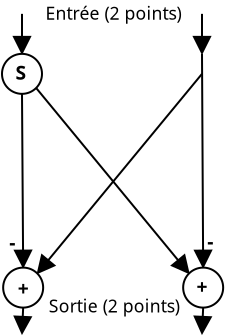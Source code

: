 <?xml version="1.0" encoding="UTF-8"?>
<dia:diagram xmlns:dia="http://www.lysator.liu.se/~alla/dia/"><dia:layer name="Background" visible="true"><dia:object type="Standard - Line" version="0" id="O0"><dia:attribute name="obj_pos"><dia:point val="3,10"/></dia:attribute><dia:attribute name="obj_bb"><dia:rectangle val="2.258,9.95;3.859,18.743"/></dia:attribute><dia:attribute name="conn_endpoints"><dia:point val="3,10"/><dia:point val="3.058,18.688"/></dia:attribute><dia:attribute name="numcp"><dia:int val="1"/></dia:attribute><dia:attribute name="end_arrow"><dia:enum val="3"/></dia:attribute><dia:attribute name="end_arrow_length"><dia:real val="0.8"/></dia:attribute><dia:attribute name="end_arrow_width"><dia:real val="0.8"/></dia:attribute><dia:connections><dia:connection handle="1" to="O12" connection="1"/></dia:connections></dia:object><dia:object type="Standard - Line" version="0" id="O1"><dia:attribute name="obj_pos"><dia:point val="12,8"/></dia:attribute><dia:attribute name="obj_bb"><dia:rectangle val="11.258,7.95;12.859,18.742"/></dia:attribute><dia:attribute name="conn_endpoints"><dia:point val="12,8"/><dia:point val="12.058,18.688"/></dia:attribute><dia:attribute name="numcp"><dia:int val="1"/></dia:attribute><dia:attribute name="end_arrow"><dia:enum val="3"/></dia:attribute><dia:attribute name="end_arrow_length"><dia:real val="0.8"/></dia:attribute><dia:attribute name="end_arrow_width"><dia:real val="0.8"/></dia:attribute><dia:connections><dia:connection handle="1" to="O14" connection="1"/></dia:connections></dia:object><dia:object type="Standard - Line" version="0" id="O2"><dia:attribute name="obj_pos"><dia:point val="12,9"/></dia:attribute><dia:attribute name="obj_bb"><dia:rectangle val="3.117,8.93;12.07,19.529"/></dia:attribute><dia:attribute name="conn_endpoints"><dia:point val="12,9"/><dia:point val="3.766,18.981"/></dia:attribute><dia:attribute name="numcp"><dia:int val="1"/></dia:attribute><dia:attribute name="end_arrow"><dia:enum val="3"/></dia:attribute><dia:attribute name="end_arrow_length"><dia:real val="0.8"/></dia:attribute><dia:attribute name="end_arrow_width"><dia:real val="0.8"/></dia:attribute><dia:connections><dia:connection handle="1" to="O12" connection="2"/></dia:connections></dia:object><dia:object type="Standard - Line" version="0" id="O3"><dia:attribute name="obj_pos"><dia:point val="3.707,9.707"/></dia:attribute><dia:attribute name="obj_bb"><dia:rectangle val="3.637,9.637;12.0,19.528"/></dia:attribute><dia:attribute name="conn_endpoints"><dia:point val="3.707,9.707"/><dia:point val="11.351,18.981"/></dia:attribute><dia:attribute name="numcp"><dia:int val="1"/></dia:attribute><dia:attribute name="end_arrow"><dia:enum val="3"/></dia:attribute><dia:attribute name="end_arrow_length"><dia:real val="0.8"/></dia:attribute><dia:attribute name="end_arrow_width"><dia:real val="0.8"/></dia:attribute><dia:connections><dia:connection handle="0" to="O10" connection="7"/><dia:connection handle="1" to="O14" connection="0"/></dia:connections></dia:object><dia:object type="Standard - Line" version="0" id="O4"><dia:attribute name="obj_pos"><dia:point val="3,6"/></dia:attribute><dia:attribute name="obj_bb"><dia:rectangle val="2.2,5.95;3.8,8.05"/></dia:attribute><dia:attribute name="conn_endpoints"><dia:point val="3,6"/><dia:point val="3,8"/></dia:attribute><dia:attribute name="numcp"><dia:int val="1"/></dia:attribute><dia:attribute name="end_arrow"><dia:enum val="3"/></dia:attribute><dia:attribute name="end_arrow_length"><dia:real val="0.8"/></dia:attribute><dia:attribute name="end_arrow_width"><dia:real val="0.8"/></dia:attribute><dia:connections><dia:connection handle="1" to="O10" connection="1"/></dia:connections></dia:object><dia:object type="Standard - Line" version="0" id="O5"><dia:attribute name="obj_pos"><dia:point val="12,6"/></dia:attribute><dia:attribute name="obj_bb"><dia:rectangle val="11.2,5.95;12.8,8.05"/></dia:attribute><dia:attribute name="conn_endpoints"><dia:point val="12,6"/><dia:point val="12,8"/></dia:attribute><dia:attribute name="numcp"><dia:int val="1"/></dia:attribute><dia:attribute name="end_arrow"><dia:enum val="3"/></dia:attribute><dia:attribute name="end_arrow_length"><dia:real val="0.8"/></dia:attribute><dia:attribute name="end_arrow_width"><dia:real val="0.8"/></dia:attribute></dia:object><dia:object type="Standard - Text" version="0" id="O6"><dia:attribute name="obj_pos"><dia:point val="7.55,6.3"/></dia:attribute><dia:attribute name="obj_bb"><dia:rectangle val="3.575,5.42;11.525,6.52"/></dia:attribute><dia:attribute name="text"><dia:composite type="text"><dia:attribute name="string"><dia:string>#Entrée (2 points)#</dia:string></dia:attribute><dia:attribute name="font"><dia:font name="Helvetica"/></dia:attribute><dia:attribute name="height"><dia:real val="1.1"/></dia:attribute><dia:attribute name="pos"><dia:point val="7.55,6.3"/></dia:attribute><dia:attribute name="color"><dia:color val="#000000"/></dia:attribute><dia:attribute name="alignment"><dia:enum val="1"/></dia:attribute></dia:composite></dia:attribute></dia:object><dia:object type="Standard - Text" version="0" id="O7"><dia:attribute name="obj_pos"><dia:point val="7.608,20.938"/></dia:attribute><dia:attribute name="obj_bb"><dia:rectangle val="3.809,20.058;11.408,21.158"/></dia:attribute><dia:attribute name="text"><dia:composite type="text"><dia:attribute name="string"><dia:string>#Sortie (2 points)#</dia:string></dia:attribute><dia:attribute name="font"><dia:font name="Helvetica"/></dia:attribute><dia:attribute name="height"><dia:real val="1.1"/></dia:attribute><dia:attribute name="pos"><dia:point val="7.608,20.938"/></dia:attribute><dia:attribute name="color"><dia:color val="#000000"/></dia:attribute><dia:attribute name="alignment"><dia:enum val="1"/></dia:attribute></dia:composite></dia:attribute></dia:object><dia:object type="Standard - Text" version="0" id="O8"><dia:attribute name="obj_pos"><dia:point val="2.508,17.788"/></dia:attribute><dia:attribute name="obj_bb"><dia:rectangle val="2.317,16.816;2.7,18.016"/></dia:attribute><dia:attribute name="text"><dia:composite type="text"><dia:attribute name="string"><dia:string>#-#</dia:string></dia:attribute><dia:attribute name="font"><dia:font name="Helvetica-Bold"/></dia:attribute><dia:attribute name="height"><dia:real val="1.2"/></dia:attribute><dia:attribute name="pos"><dia:point val="2.508,17.788"/></dia:attribute><dia:attribute name="color"><dia:color val="#000000"/></dia:attribute><dia:attribute name="alignment"><dia:enum val="1"/></dia:attribute></dia:composite></dia:attribute></dia:object><dia:object type="Standard - Text" version="0" id="O9"><dia:attribute name="obj_pos"><dia:point val="12.408,17.738"/></dia:attribute><dia:attribute name="obj_bb"><dia:rectangle val="12.217,16.766;12.6,17.966"/></dia:attribute><dia:attribute name="text"><dia:composite type="text"><dia:attribute name="string"><dia:string>#-#</dia:string></dia:attribute><dia:attribute name="font"><dia:font name="Helvetica-Bold"/></dia:attribute><dia:attribute name="height"><dia:real val="1.2"/></dia:attribute><dia:attribute name="pos"><dia:point val="12.408,17.738"/></dia:attribute><dia:attribute name="color"><dia:color val="#000000"/></dia:attribute><dia:attribute name="alignment"><dia:enum val="1"/></dia:attribute></dia:composite></dia:attribute></dia:object><dia:group><dia:object type="Standard - Ellipse" version="0" id="O10"><dia:attribute name="obj_pos"><dia:point val="2,8"/></dia:attribute><dia:attribute name="obj_bb"><dia:rectangle val="1.95,7.95;4.05,10.05"/></dia:attribute><dia:attribute name="elem_corner"><dia:point val="2,8"/></dia:attribute><dia:attribute name="elem_width"><dia:real val="2"/></dia:attribute><dia:attribute name="elem_height"><dia:real val="2"/></dia:attribute></dia:object><dia:object type="Standard - Text" version="0" id="O11"><dia:attribute name="obj_pos"><dia:point val="2.95,9.3"/></dia:attribute><dia:attribute name="obj_bb"><dia:rectangle val="2.567,8.328;3.333,9.528"/></dia:attribute><dia:attribute name="text"><dia:composite type="text"><dia:attribute name="string"><dia:string>#S#</dia:string></dia:attribute><dia:attribute name="font"><dia:font name="Helvetica-Bold"/></dia:attribute><dia:attribute name="height"><dia:real val="1.2"/></dia:attribute><dia:attribute name="pos"><dia:point val="2.95,9.3"/></dia:attribute><dia:attribute name="color"><dia:color val="#000000"/></dia:attribute><dia:attribute name="alignment"><dia:enum val="1"/></dia:attribute></dia:composite></dia:attribute></dia:object></dia:group><dia:group><dia:object type="Standard - Ellipse" version="0" id="O12"><dia:attribute name="obj_pos"><dia:point val="2.058,18.688"/></dia:attribute><dia:attribute name="obj_bb"><dia:rectangle val="2.008,18.638;4.108,20.738"/></dia:attribute><dia:attribute name="elem_corner"><dia:point val="2.058,18.688"/></dia:attribute><dia:attribute name="elem_width"><dia:real val="2"/></dia:attribute><dia:attribute name="elem_height"><dia:real val="2"/></dia:attribute></dia:object><dia:object type="Standard - Text" version="0" id="O13"><dia:attribute name="obj_pos"><dia:point val="3.058,20.088"/></dia:attribute><dia:attribute name="obj_bb"><dia:rectangle val="2.722,19.116;3.395,20.316"/></dia:attribute><dia:attribute name="text"><dia:composite type="text"><dia:attribute name="string"><dia:string>#+#</dia:string></dia:attribute><dia:attribute name="font"><dia:font name="Helvetica-Bold"/></dia:attribute><dia:attribute name="height"><dia:real val="1.2"/></dia:attribute><dia:attribute name="pos"><dia:point val="3.058,20.088"/></dia:attribute><dia:attribute name="color"><dia:color val="#000000"/></dia:attribute><dia:attribute name="alignment"><dia:enum val="1"/></dia:attribute></dia:composite></dia:attribute></dia:object></dia:group><dia:group><dia:object type="Standard - Ellipse" version="0" id="O14"><dia:attribute name="obj_pos"><dia:point val="11.058,18.688"/></dia:attribute><dia:attribute name="obj_bb"><dia:rectangle val="11.008,18.638;13.108,20.738"/></dia:attribute><dia:attribute name="elem_corner"><dia:point val="11.058,18.688"/></dia:attribute><dia:attribute name="elem_width"><dia:real val="2"/></dia:attribute><dia:attribute name="elem_height"><dia:real val="2"/></dia:attribute></dia:object><dia:object type="Standard - Text" version="0" id="O15"><dia:attribute name="obj_pos"><dia:point val="12,20"/></dia:attribute><dia:attribute name="obj_bb"><dia:rectangle val="11.663,19.028;12.337,20.228"/></dia:attribute><dia:attribute name="text"><dia:composite type="text"><dia:attribute name="string"><dia:string>#+#</dia:string></dia:attribute><dia:attribute name="font"><dia:font name="Helvetica-Bold"/></dia:attribute><dia:attribute name="height"><dia:real val="1.2"/></dia:attribute><dia:attribute name="pos"><dia:point val="12,20"/></dia:attribute><dia:attribute name="color"><dia:color val="#000000"/></dia:attribute><dia:attribute name="alignment"><dia:enum val="1"/></dia:attribute></dia:composite></dia:attribute></dia:object></dia:group><dia:object type="Standard - Line" version="0" id="O16"><dia:attribute name="obj_pos"><dia:point val="3.058,20.688"/></dia:attribute><dia:attribute name="obj_bb"><dia:rectangle val="2.199,20.636;3.801,22.085"/></dia:attribute><dia:attribute name="conn_endpoints"><dia:point val="3.058,20.688"/><dia:point val="3,22"/></dia:attribute><dia:attribute name="numcp"><dia:int val="1"/></dia:attribute><dia:attribute name="end_arrow"><dia:enum val="3"/></dia:attribute><dia:attribute name="end_arrow_length"><dia:real val="0.8"/></dia:attribute><dia:attribute name="end_arrow_width"><dia:real val="0.8"/></dia:attribute><dia:connections><dia:connection handle="0" to="O12" connection="6"/></dia:connections></dia:object><dia:object type="Standard - Line" version="0" id="O17"><dia:attribute name="obj_pos"><dia:point val="12.058,20.688"/></dia:attribute><dia:attribute name="obj_bb"><dia:rectangle val="11.199,20.636;12.801,22.085"/></dia:attribute><dia:attribute name="conn_endpoints"><dia:point val="12.058,20.688"/><dia:point val="12,22"/></dia:attribute><dia:attribute name="numcp"><dia:int val="1"/></dia:attribute><dia:attribute name="end_arrow"><dia:enum val="3"/></dia:attribute><dia:attribute name="end_arrow_length"><dia:real val="0.8"/></dia:attribute><dia:attribute name="end_arrow_width"><dia:real val="0.8"/></dia:attribute><dia:connections><dia:connection handle="0" to="O14" connection="6"/></dia:connections></dia:object></dia:layer></dia:diagram>
